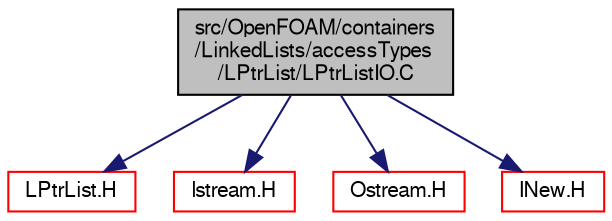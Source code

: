 digraph "src/OpenFOAM/containers/LinkedLists/accessTypes/LPtrList/LPtrListIO.C"
{
  bgcolor="transparent";
  edge [fontname="FreeSans",fontsize="10",labelfontname="FreeSans",labelfontsize="10"];
  node [fontname="FreeSans",fontsize="10",shape=record];
  Node0 [label="src/OpenFOAM/containers\l/LinkedLists/accessTypes\l/LPtrList/LPtrListIO.C",height=0.2,width=0.4,color="black", fillcolor="grey75", style="filled", fontcolor="black"];
  Node0 -> Node1 [color="midnightblue",fontsize="10",style="solid",fontname="FreeSans"];
  Node1 [label="LPtrList.H",height=0.2,width=0.4,color="red",URL="$a08537.html"];
  Node0 -> Node10 [color="midnightblue",fontsize="10",style="solid",fontname="FreeSans"];
  Node10 [label="Istream.H",height=0.2,width=0.4,color="red",URL="$a09092.html"];
  Node0 -> Node39 [color="midnightblue",fontsize="10",style="solid",fontname="FreeSans"];
  Node39 [label="Ostream.H",height=0.2,width=0.4,color="red",URL="$a09098.html"];
  Node0 -> Node57 [color="midnightblue",fontsize="10",style="solid",fontname="FreeSans"];
  Node57 [label="INew.H",height=0.2,width=0.4,color="red",URL="$a09074.html"];
}
